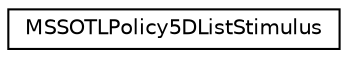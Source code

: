 digraph "Graphical Class Hierarchy"
{
  edge [fontname="Helvetica",fontsize="10",labelfontname="Helvetica",labelfontsize="10"];
  node [fontname="Helvetica",fontsize="10",shape=record];
  rankdir="LR";
  Node0 [label="MSSOTLPolicy5DListStimulus",height=0.2,width=0.4,color="black", fillcolor="white", style="filled",URL="$d5/d06/class_m_s_s_o_t_l_policy5_d_list_stimulus.html",tooltip="This class determines the stimulus of a MSSOTLPolicy when used in combination with a high level polic..."];
}
